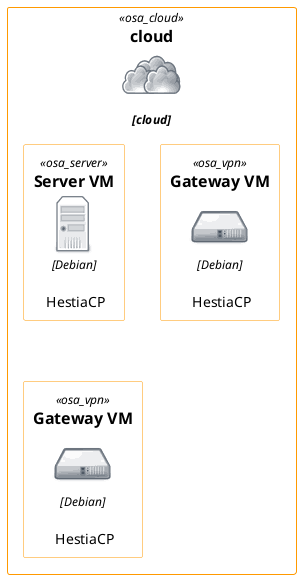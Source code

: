 {
  "sha1": "7uo1j3ur4a1pqny8hfwej6mhktj5po",
  "insertion": {
    "when": "2024-05-30T20:48:21.282Z",
    "url": "https://forum.plantuml.net/13709/eclipse-layout-kernel?show=18389#a18389",
    "user": "plantuml@gmail.com"
  }
}
@startuml

!include <osa2/Common>
!include <osa2/Hardware/all>
!include <osa2/Misc/all>
!include <osa2/Server/all>

osa_cloud(cloud, "cloud", "cloud") {
    osa_server(server, "Server VM", "Debian", "HestiaCP")
    osa_vpn(vpn, "Gateway VM", "Debian", "HestiaCP")
    osa_vpn(vpn2, "Gateway VM", "Debian", "HestiaCP")
}

@enduml
